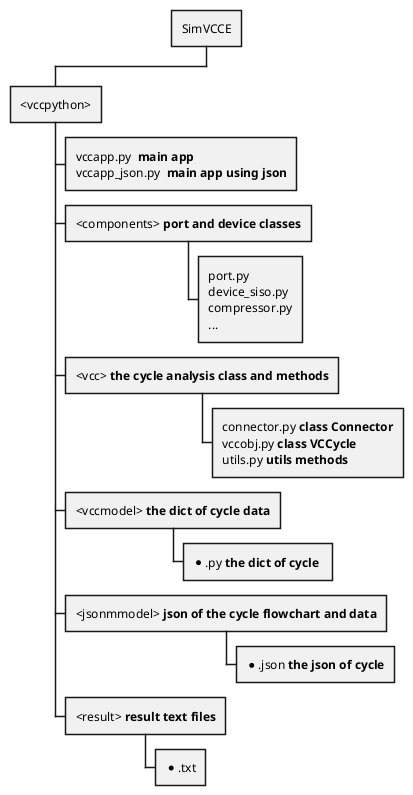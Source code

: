 @startwbs
* SimVCCE
** <vccpython>
*** vccapp.py  **main app**\nvccapp_json.py  **main app using json**
*** <components> **port and device classes**
**** port.py\ndevice_siso.py\ncompressor.py\n...
*** <vcc> **the cycle analysis class and methods**
****  connector.py **class Connector**\nvccobj.py **class VCCycle**\nutils.py **utils methods**
*** <vccmodel> **the dict of cycle data**
****  *.py **the dict of cycle **
*** <jsonmmodel> **json of the cycle flowchart and data**
****  *.json **the json of cycle**
*** <result> **result text files**
****  *.txt
@endwbs

